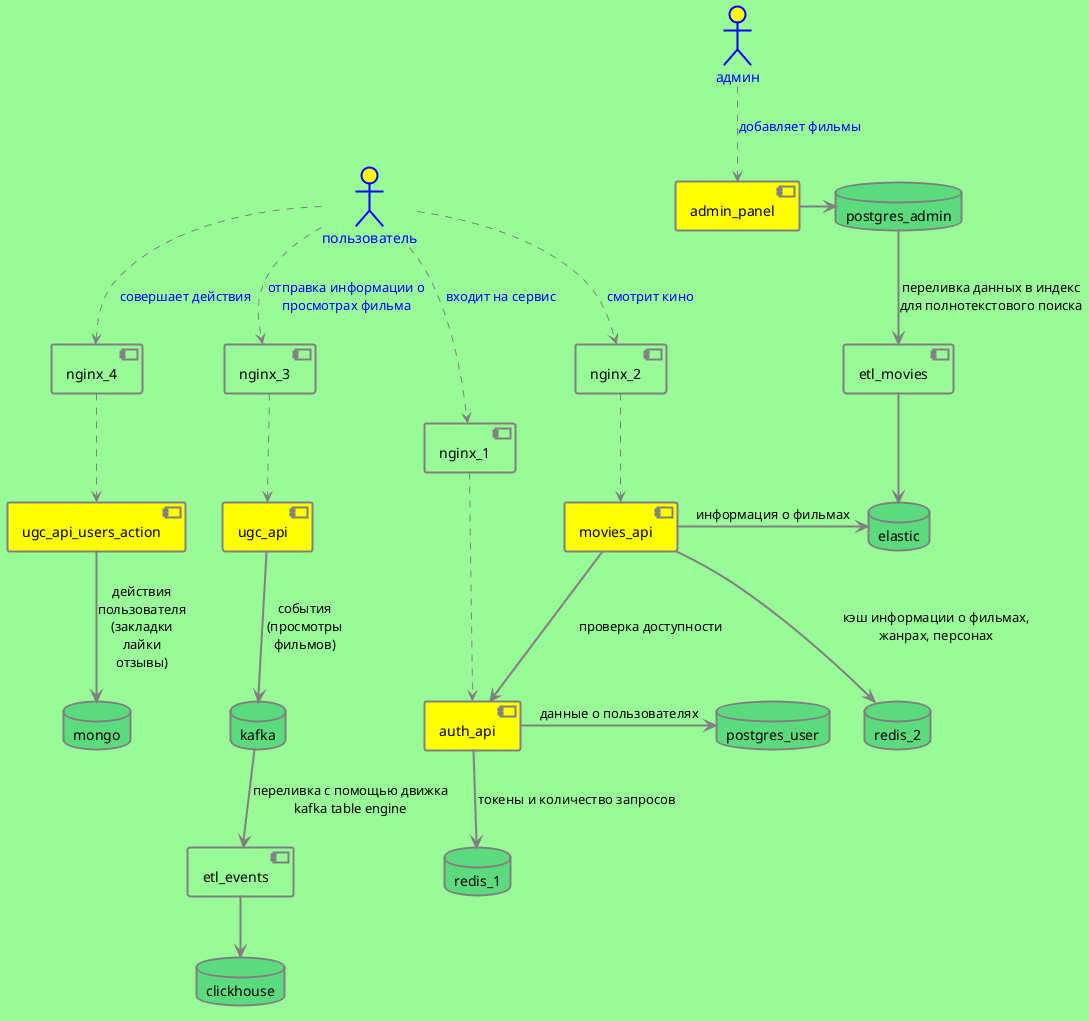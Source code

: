 @startuml
skinparam maxMessageSize 200
skinparam sequence {
ActorFontColor Blue
ActorFontSize 14
}

<style>
componentDiagram {
BackGroundColor palegreen
LineThickness 2
LineColor grey
}
</style>

actor пользователь as user  #yellow;line:blue;line.bold;text:blue
actor админ as admin  #yellow;line:blue;line.bold;text:blue

component "nginx_4" as nginx_4
component "nginx_3" as nginx_3 #palegreen;line:grey;
component "nginx_1" as nginx_1
component "nginx_2" as nginx_2

component "admin_panel" as admin_panel #yellow
component "etl_movies" as etl_movies
component "movies_api" as movies_api #yellow
component "auth_api" as auth_api #yellow
component "ugc_api" as ugc_api #yellow;line:grey;
component "etl_events" as etl_events #palegreen;line:grey;
component "ugc_api_users_action" as ugc_api_users_action #yellow;line:grey;

database postgres_user #5cdb7e
database postgres_admin #5cdb7e
database redis_1 #5cdb7e
database redis_2 #5cdb7e
database kafka #5cdb7e;line:grey;
database clickhouse #5cdb7e;line:grey;
database elastic #5cdb7e
database mongo #5cdb7e

user ..> nginx_1: <font color=blue>входит на сервис</font> 
user ..> nginx_2: <font color=blue>смотрит кино</font>
user ..> nginx_3: <font color=blue>отправка информации о просмотрах фильма</font>
user ..> nginx_4: <font color=blue>совершает действия</font>

nginx_1 ..> auth_api
auth_api -> postgres_user: данные о пользователях
auth_api --> redis_1: токены и количество запросов

nginx_2 ..> movies_api
movies_api -> elastic: информация о фильмах
movies_api --> redis_2: кэш информации о фильмах, жанрах, персонах
movies_api --> auth_api: проверка доступности
etl_movies --> elastic

nginx_3 ..[#grey]> ugc_api
ugc_api --[#grey]> kafka: события\n(просмотры\nфильмов)
kafka --[#grey]> etl_events: переливка с помощью движка kafka table engine
etl_events --[#grey]> clickhouse

nginx_4 ..[#grey]> ugc_api_users_action
ugc_api_users_action --[#grey]> mongo: действия\nпользователя\n(закладки\nлайки\nотзывы)

admin ..> admin_panel : <font color=blue>добавляет фильмы</font>
admin_panel -> postgres_admin
postgres_admin --> etl_movies: переливка данных в индекс для полнотекстового поиска

@enduml
